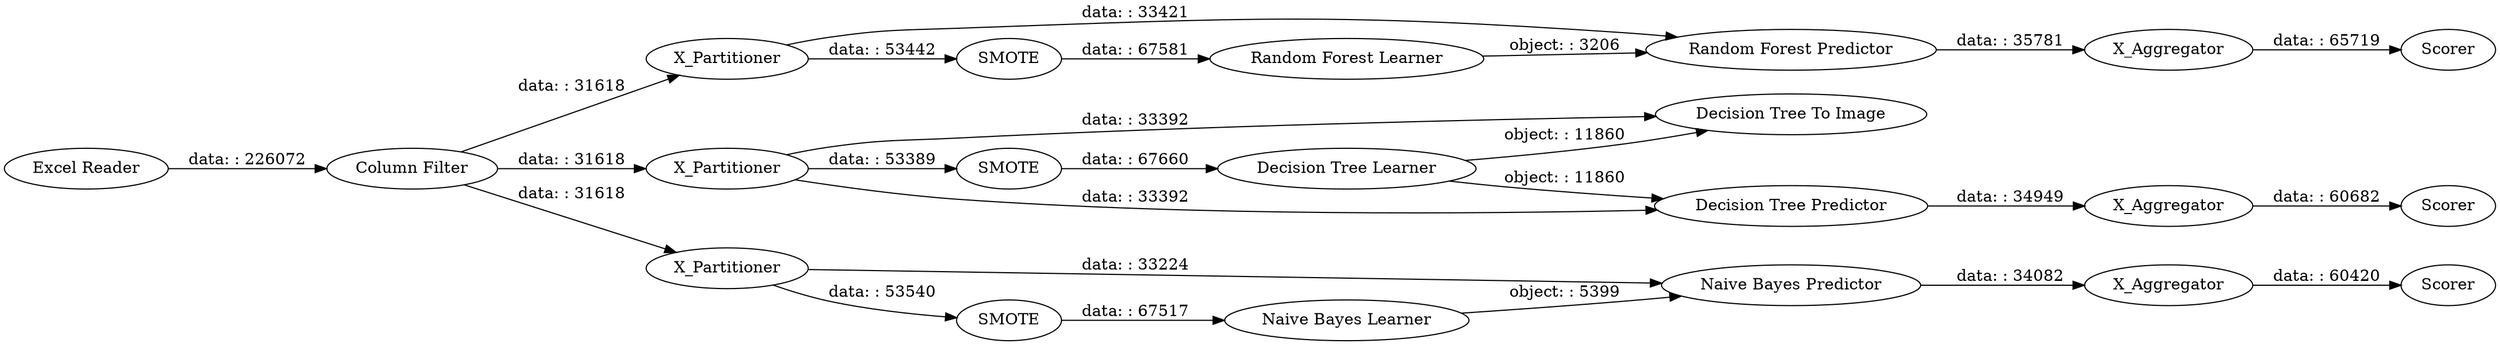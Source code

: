 digraph {
	"6486444191831162590_14" [label="Random Forest Learner"]
	"6486444191831162590_24" [label="Naive Bayes Predictor"]
	"6486444191831162590_2" [label="Column Filter"]
	"6486444191831162590_25" [label="Naive Bayes Learner"]
	"6486444191831162590_15" [label="Random Forest Predictor"]
	"6486444191831162590_28" [label=Scorer]
	"6486444191831162590_30" [label=SMOTE]
	"6486444191831162590_23" [label=X_Aggregator]
	"6486444191831162590_31" [label="Decision Tree To Image"]
	"6486444191831162590_27" [label=X_Aggregator]
	"6486444191831162590_17" [label=X_Partitioner]
	"6486444191831162590_32" [label=SMOTE]
	"6486444191831162590_29" [label=SMOTE]
	"6486444191831162590_4" [label="Decision Tree Predictor"]
	"6486444191831162590_21" [label=Scorer]
	"6486444191831162590_5" [label="Decision Tree Learner"]
	"6486444191831162590_12" [label=X_Partitioner]
	"6486444191831162590_8" [label=X_Aggregator]
	"6486444191831162590_1" [label="Excel Reader"]
	"6486444191831162590_9" [label=Scorer]
	"6486444191831162590_26" [label=X_Partitioner]
	"6486444191831162590_26" -> "6486444191831162590_24" [label="data: : 33224"]
	"6486444191831162590_30" -> "6486444191831162590_14" [label="data: : 67581"]
	"6486444191831162590_12" -> "6486444191831162590_4" [label="data: : 33392"]
	"6486444191831162590_4" -> "6486444191831162590_8" [label="data: : 34949"]
	"6486444191831162590_5" -> "6486444191831162590_31" [label="object: : 11860"]
	"6486444191831162590_2" -> "6486444191831162590_26" [label="data: : 31618"]
	"6486444191831162590_2" -> "6486444191831162590_12" [label="data: : 31618"]
	"6486444191831162590_17" -> "6486444191831162590_15" [label="data: : 33421"]
	"6486444191831162590_32" -> "6486444191831162590_25" [label="data: : 67517"]
	"6486444191831162590_23" -> "6486444191831162590_21" [label="data: : 65719"]
	"6486444191831162590_5" -> "6486444191831162590_4" [label="object: : 11860"]
	"6486444191831162590_25" -> "6486444191831162590_24" [label="object: : 5399"]
	"6486444191831162590_26" -> "6486444191831162590_32" [label="data: : 53540"]
	"6486444191831162590_17" -> "6486444191831162590_30" [label="data: : 53442"]
	"6486444191831162590_2" -> "6486444191831162590_17" [label="data: : 31618"]
	"6486444191831162590_1" -> "6486444191831162590_2" [label="data: : 226072"]
	"6486444191831162590_15" -> "6486444191831162590_23" [label="data: : 35781"]
	"6486444191831162590_12" -> "6486444191831162590_31" [label="data: : 33392"]
	"6486444191831162590_24" -> "6486444191831162590_27" [label="data: : 34082"]
	"6486444191831162590_29" -> "6486444191831162590_5" [label="data: : 67660"]
	"6486444191831162590_8" -> "6486444191831162590_9" [label="data: : 60682"]
	"6486444191831162590_27" -> "6486444191831162590_28" [label="data: : 60420"]
	"6486444191831162590_14" -> "6486444191831162590_15" [label="object: : 3206"]
	"6486444191831162590_12" -> "6486444191831162590_29" [label="data: : 53389"]
	rankdir=LR
}
